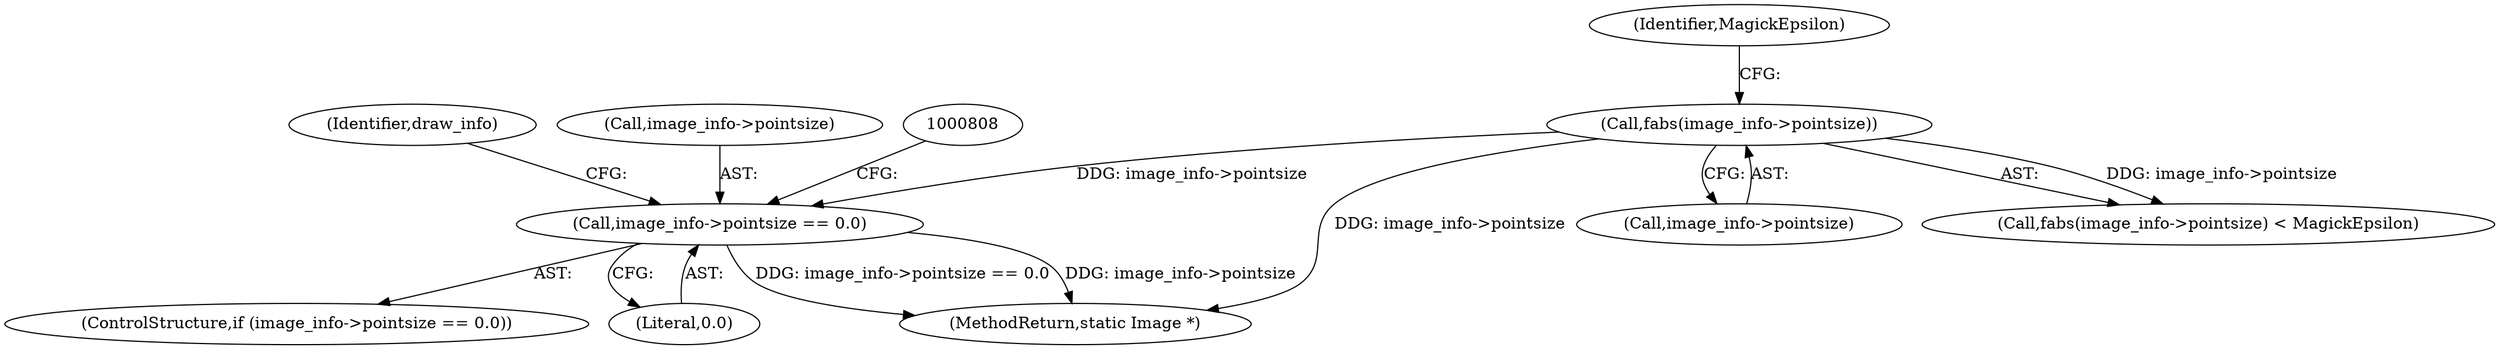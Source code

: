 digraph "0_ImageMagick_0474237508f39c4f783208123431815f1ededb76@pointer" {
"1000800" [label="(Call,image_info->pointsize == 0.0)"];
"1000276" [label="(Call,fabs(image_info->pointsize))"];
"1000799" [label="(ControlStructure,if (image_info->pointsize == 0.0))"];
"1000800" [label="(Call,image_info->pointsize == 0.0)"];
"1000277" [label="(Call,image_info->pointsize)"];
"1000280" [label="(Identifier,MagickEpsilon)"];
"1000276" [label="(Call,fabs(image_info->pointsize))"];
"1000804" [label="(Literal,0.0)"];
"1000823" [label="(Identifier,draw_info)"];
"1000275" [label="(Call,fabs(image_info->pointsize) < MagickEpsilon)"];
"1000842" [label="(MethodReturn,static Image *)"];
"1000801" [label="(Call,image_info->pointsize)"];
"1000800" -> "1000799"  [label="AST: "];
"1000800" -> "1000804"  [label="CFG: "];
"1000801" -> "1000800"  [label="AST: "];
"1000804" -> "1000800"  [label="AST: "];
"1000808" -> "1000800"  [label="CFG: "];
"1000823" -> "1000800"  [label="CFG: "];
"1000800" -> "1000842"  [label="DDG: image_info->pointsize == 0.0"];
"1000800" -> "1000842"  [label="DDG: image_info->pointsize"];
"1000276" -> "1000800"  [label="DDG: image_info->pointsize"];
"1000276" -> "1000275"  [label="AST: "];
"1000276" -> "1000277"  [label="CFG: "];
"1000277" -> "1000276"  [label="AST: "];
"1000280" -> "1000276"  [label="CFG: "];
"1000276" -> "1000842"  [label="DDG: image_info->pointsize"];
"1000276" -> "1000275"  [label="DDG: image_info->pointsize"];
}
